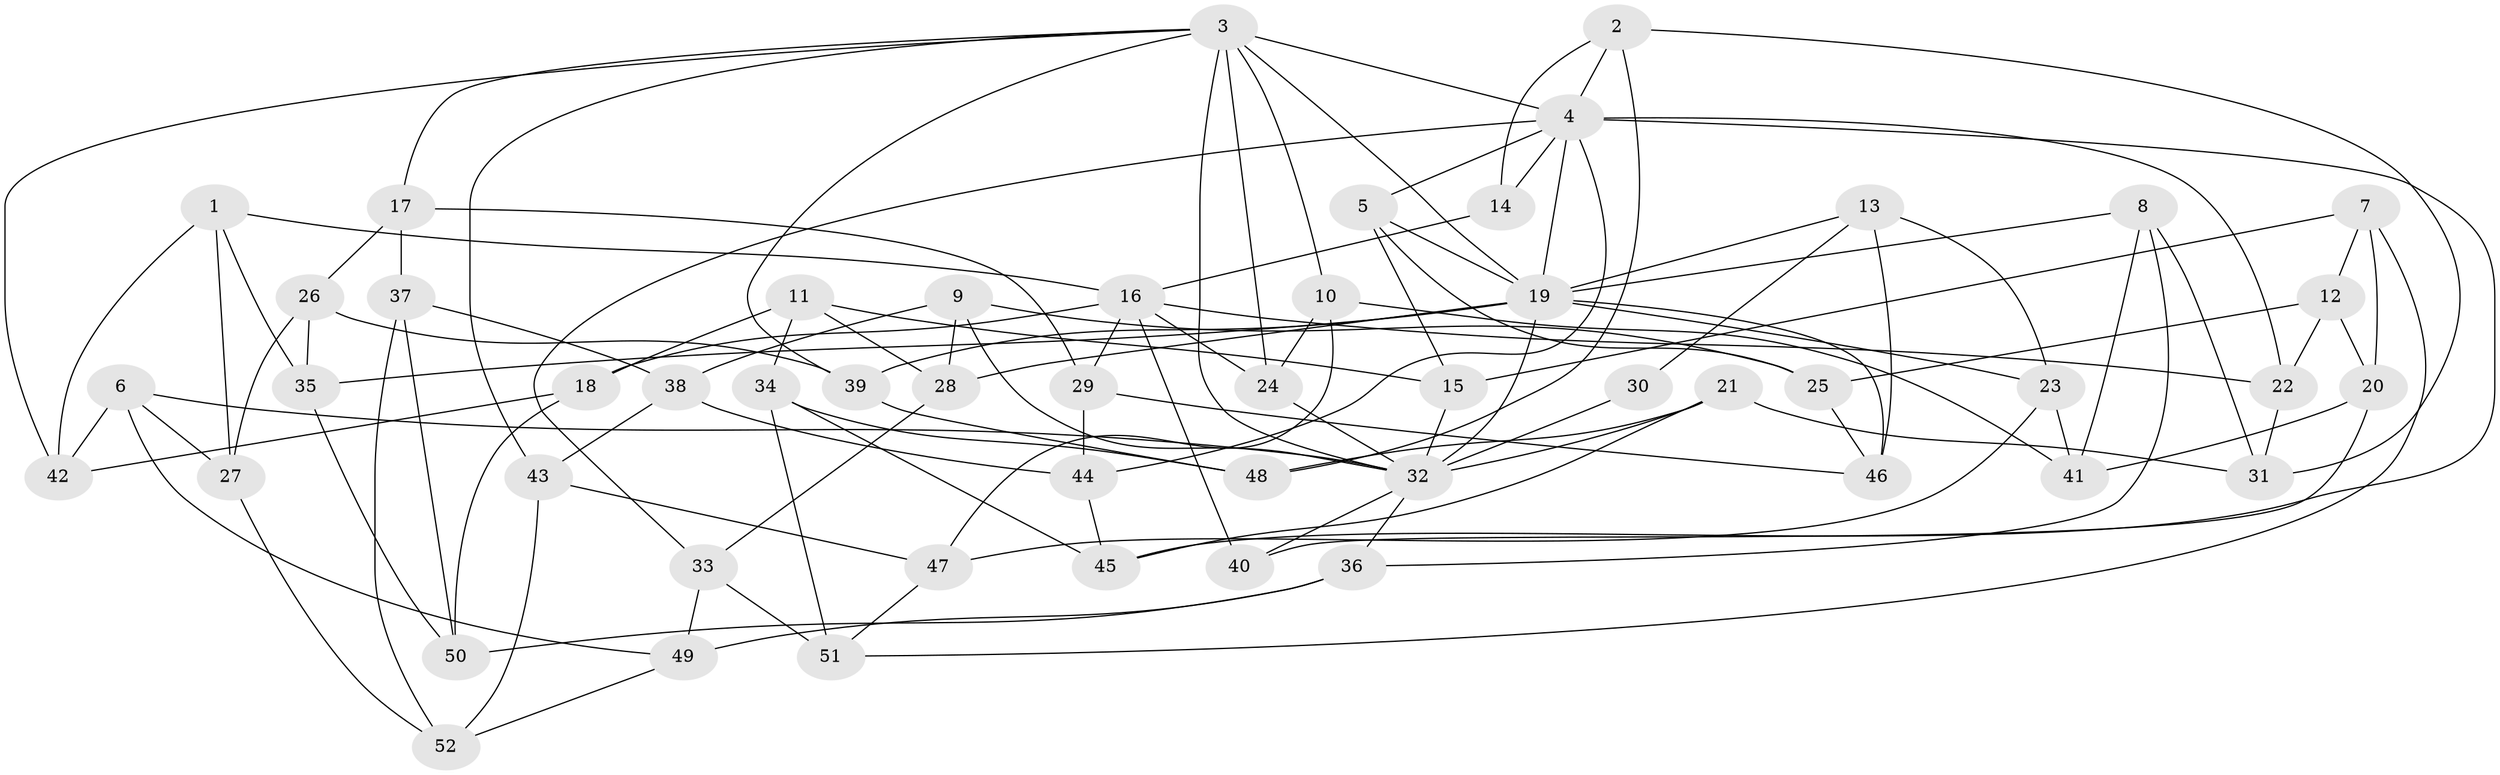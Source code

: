 // original degree distribution, {4: 1.0}
// Generated by graph-tools (version 1.1) at 2025/53/03/04/25 22:53:50]
// undirected, 52 vertices, 115 edges
graph export_dot {
  node [color=gray90,style=filled];
  1;
  2;
  3;
  4;
  5;
  6;
  7;
  8;
  9;
  10;
  11;
  12;
  13;
  14;
  15;
  16;
  17;
  18;
  19;
  20;
  21;
  22;
  23;
  24;
  25;
  26;
  27;
  28;
  29;
  30;
  31;
  32;
  33;
  34;
  35;
  36;
  37;
  38;
  39;
  40;
  41;
  42;
  43;
  44;
  45;
  46;
  47;
  48;
  49;
  50;
  51;
  52;
  1 -- 16 [weight=1.0];
  1 -- 27 [weight=1.0];
  1 -- 35 [weight=1.0];
  1 -- 42 [weight=1.0];
  2 -- 4 [weight=1.0];
  2 -- 14 [weight=1.0];
  2 -- 31 [weight=1.0];
  2 -- 48 [weight=1.0];
  3 -- 4 [weight=1.0];
  3 -- 10 [weight=1.0];
  3 -- 17 [weight=1.0];
  3 -- 19 [weight=2.0];
  3 -- 24 [weight=1.0];
  3 -- 32 [weight=1.0];
  3 -- 39 [weight=1.0];
  3 -- 42 [weight=1.0];
  3 -- 43 [weight=1.0];
  4 -- 5 [weight=1.0];
  4 -- 14 [weight=2.0];
  4 -- 19 [weight=1.0];
  4 -- 22 [weight=1.0];
  4 -- 33 [weight=1.0];
  4 -- 44 [weight=1.0];
  4 -- 45 [weight=1.0];
  5 -- 15 [weight=1.0];
  5 -- 19 [weight=1.0];
  5 -- 25 [weight=1.0];
  6 -- 27 [weight=1.0];
  6 -- 32 [weight=1.0];
  6 -- 42 [weight=1.0];
  6 -- 49 [weight=1.0];
  7 -- 12 [weight=1.0];
  7 -- 15 [weight=1.0];
  7 -- 20 [weight=1.0];
  7 -- 51 [weight=1.0];
  8 -- 19 [weight=1.0];
  8 -- 31 [weight=1.0];
  8 -- 36 [weight=1.0];
  8 -- 41 [weight=1.0];
  9 -- 25 [weight=1.0];
  9 -- 28 [weight=1.0];
  9 -- 32 [weight=1.0];
  9 -- 38 [weight=1.0];
  10 -- 24 [weight=1.0];
  10 -- 41 [weight=1.0];
  10 -- 47 [weight=1.0];
  11 -- 15 [weight=1.0];
  11 -- 18 [weight=1.0];
  11 -- 28 [weight=1.0];
  11 -- 34 [weight=1.0];
  12 -- 20 [weight=1.0];
  12 -- 22 [weight=1.0];
  12 -- 25 [weight=1.0];
  13 -- 19 [weight=1.0];
  13 -- 23 [weight=1.0];
  13 -- 30 [weight=1.0];
  13 -- 46 [weight=1.0];
  14 -- 16 [weight=1.0];
  15 -- 32 [weight=1.0];
  16 -- 18 [weight=1.0];
  16 -- 22 [weight=1.0];
  16 -- 24 [weight=1.0];
  16 -- 29 [weight=1.0];
  16 -- 40 [weight=2.0];
  17 -- 26 [weight=1.0];
  17 -- 29 [weight=1.0];
  17 -- 37 [weight=1.0];
  18 -- 42 [weight=1.0];
  18 -- 50 [weight=1.0];
  19 -- 23 [weight=1.0];
  19 -- 28 [weight=1.0];
  19 -- 32 [weight=1.0];
  19 -- 35 [weight=1.0];
  19 -- 39 [weight=1.0];
  19 -- 46 [weight=1.0];
  20 -- 40 [weight=1.0];
  20 -- 41 [weight=1.0];
  21 -- 31 [weight=1.0];
  21 -- 32 [weight=1.0];
  21 -- 45 [weight=1.0];
  21 -- 48 [weight=1.0];
  22 -- 31 [weight=1.0];
  23 -- 41 [weight=1.0];
  23 -- 47 [weight=1.0];
  24 -- 32 [weight=1.0];
  25 -- 46 [weight=1.0];
  26 -- 27 [weight=1.0];
  26 -- 35 [weight=1.0];
  26 -- 39 [weight=1.0];
  27 -- 52 [weight=1.0];
  28 -- 33 [weight=1.0];
  29 -- 44 [weight=1.0];
  29 -- 46 [weight=1.0];
  30 -- 32 [weight=3.0];
  32 -- 36 [weight=1.0];
  32 -- 40 [weight=1.0];
  33 -- 49 [weight=1.0];
  33 -- 51 [weight=1.0];
  34 -- 45 [weight=1.0];
  34 -- 48 [weight=1.0];
  34 -- 51 [weight=1.0];
  35 -- 50 [weight=1.0];
  36 -- 49 [weight=1.0];
  36 -- 50 [weight=1.0];
  37 -- 38 [weight=1.0];
  37 -- 50 [weight=1.0];
  37 -- 52 [weight=1.0];
  38 -- 43 [weight=1.0];
  38 -- 44 [weight=1.0];
  39 -- 48 [weight=1.0];
  43 -- 47 [weight=1.0];
  43 -- 52 [weight=1.0];
  44 -- 45 [weight=1.0];
  47 -- 51 [weight=1.0];
  49 -- 52 [weight=1.0];
}
